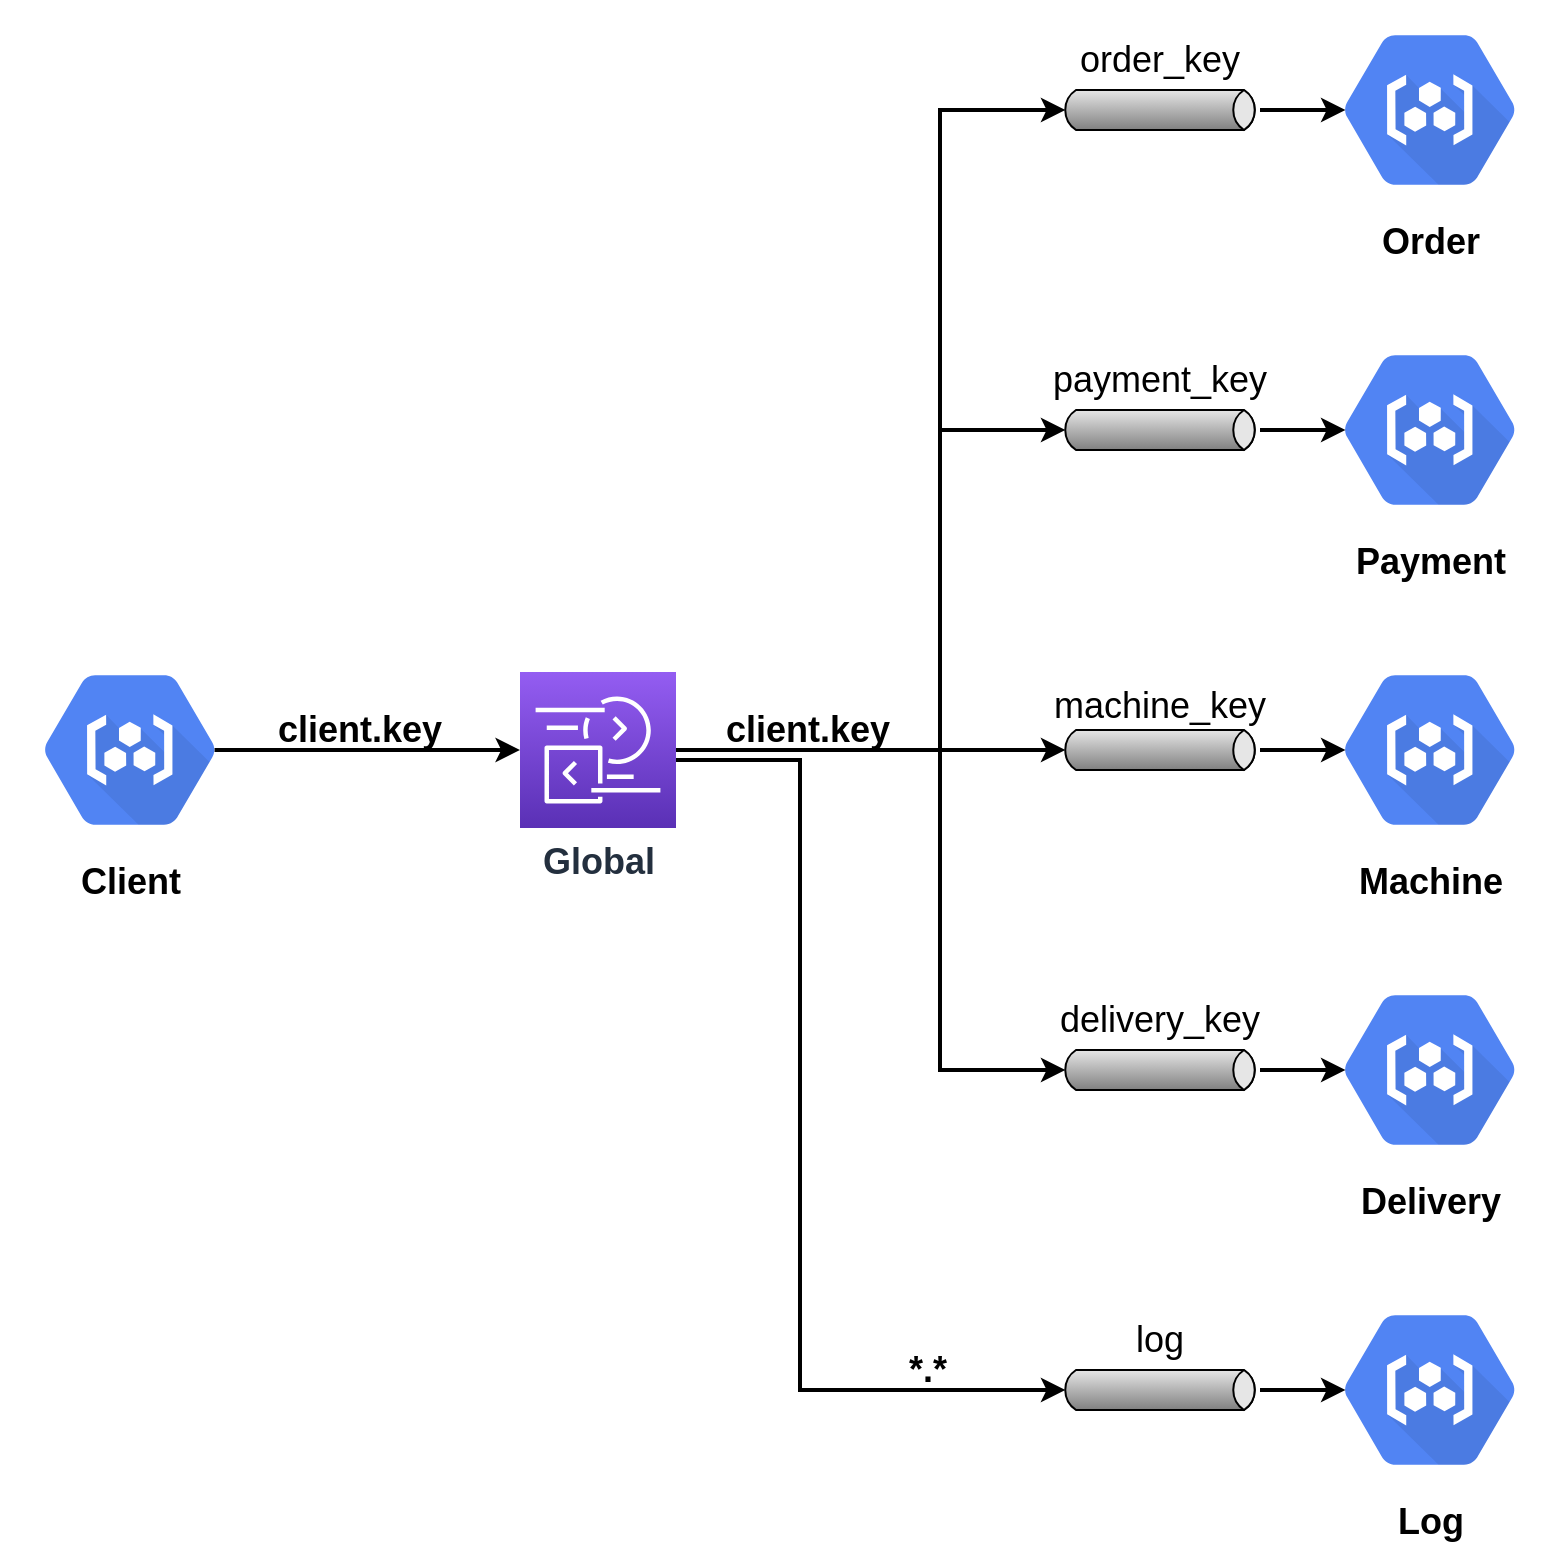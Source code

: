 <mxfile version="15.6.8" type="device" pages="8"><diagram id="cJCvMR7y2ogWhiLdN3v1" name="Cliente"><mxGraphModel dx="1422" dy="762" grid="1" gridSize="10" guides="1" tooltips="1" connect="1" arrows="1" fold="1" page="1" pageScale="1" pageWidth="827" pageHeight="1169" math="0" shadow="0"><root><mxCell id="0"/><mxCell id="1" parent="0"/><mxCell id="333BYt3zyExXHL-Pn3c0-24" style="edgeStyle=orthogonalEdgeStyle;rounded=0;orthogonalLoop=1;jettySize=auto;html=1;entryX=0.175;entryY=0.5;entryDx=0;entryDy=0;entryPerimeter=0;fontSize=18;fontColor=#000000;strokeWidth=2;" parent="1" source="333BYt3zyExXHL-Pn3c0-1" target="333BYt3zyExXHL-Pn3c0-8" edge="1"><mxGeometry relative="1" as="geometry"/></mxCell><mxCell id="333BYt3zyExXHL-Pn3c0-1" value="" style="strokeWidth=1;outlineConnect=0;dashed=0;align=center;html=1;fontSize=8;shape=mxgraph.eip.messageChannel;verticalLabelPosition=bottom;labelBackgroundColor=#ffffff;verticalAlign=top;" parent="1" vertex="1"><mxGeometry x="540" y="125" width="100" height="20" as="geometry"/></mxCell><mxCell id="333BYt3zyExXHL-Pn3c0-20" style="edgeStyle=orthogonalEdgeStyle;rounded=0;orthogonalLoop=1;jettySize=auto;html=1;entryX=0;entryY=0.5;entryDx=2.7;entryDy=0;entryPerimeter=0;fontSize=18;fontColor=#000000;strokeWidth=2;" parent="1" source="333BYt3zyExXHL-Pn3c0-2" target="333BYt3zyExXHL-Pn3c0-12" edge="1"><mxGeometry relative="1" as="geometry"><Array as="points"><mxPoint x="480" y="455"/><mxPoint x="480" y="295"/></Array></mxGeometry></mxCell><mxCell id="333BYt3zyExXHL-Pn3c0-21" style="edgeStyle=orthogonalEdgeStyle;rounded=0;orthogonalLoop=1;jettySize=auto;html=1;entryX=0;entryY=0.5;entryDx=2.7;entryDy=0;entryPerimeter=0;fontSize=18;fontColor=#000000;strokeWidth=2;" parent="1" source="333BYt3zyExXHL-Pn3c0-2" target="333BYt3zyExXHL-Pn3c0-14" edge="1"><mxGeometry relative="1" as="geometry"><Array as="points"><mxPoint x="380" y="455"/><mxPoint x="380" y="455"/></Array></mxGeometry></mxCell><mxCell id="333BYt3zyExXHL-Pn3c0-23" style="edgeStyle=orthogonalEdgeStyle;rounded=0;orthogonalLoop=1;jettySize=auto;html=1;entryX=0;entryY=0.5;entryDx=2.7;entryDy=0;entryPerimeter=0;fontSize=18;fontColor=#000000;strokeWidth=2;" parent="1" source="333BYt3zyExXHL-Pn3c0-2" target="333BYt3zyExXHL-Pn3c0-1" edge="1"><mxGeometry relative="1" as="geometry"><Array as="points"><mxPoint x="480" y="455"/><mxPoint x="480" y="135"/></Array></mxGeometry></mxCell><mxCell id="333BYt3zyExXHL-Pn3c0-52" style="edgeStyle=orthogonalEdgeStyle;rounded=0;orthogonalLoop=1;jettySize=auto;html=1;entryX=0;entryY=0.5;entryDx=2.7;entryDy=0;entryPerimeter=0;fontSize=18;fontColor=#000000;strokeWidth=2;" parent="1" source="333BYt3zyExXHL-Pn3c0-2" target="333BYt3zyExXHL-Pn3c0-15" edge="1"><mxGeometry relative="1" as="geometry"><Array as="points"><mxPoint x="480" y="455"/><mxPoint x="480" y="615"/></Array></mxGeometry></mxCell><mxCell id="333BYt3zyExXHL-Pn3c0-53" style="edgeStyle=orthogonalEdgeStyle;rounded=0;orthogonalLoop=1;jettySize=auto;html=1;entryX=0;entryY=0.5;entryDx=2.7;entryDy=0;entryPerimeter=0;fontSize=18;fontColor=#000000;strokeWidth=2;" parent="1" source="333BYt3zyExXHL-Pn3c0-2" target="333BYt3zyExXHL-Pn3c0-48" edge="1"><mxGeometry relative="1" as="geometry"><Array as="points"><mxPoint x="410" y="460"/><mxPoint x="410" y="775"/></Array></mxGeometry></mxCell><mxCell id="333BYt3zyExXHL-Pn3c0-2" value="&lt;font style=&quot;font-size: 18px&quot;&gt;&lt;b&gt;Global&lt;/b&gt;&lt;/font&gt;" style="sketch=0;points=[[0,0,0],[0.25,0,0],[0.5,0,0],[0.75,0,0],[1,0,0],[0,1,0],[0.25,1,0],[0.5,1,0],[0.75,1,0],[1,1,0],[0,0.25,0],[0,0.5,0],[0,0.75,0],[1,0.25,0],[1,0.5,0],[1,0.75,0]];outlineConnect=0;fontColor=#232F3E;gradientColor=#945DF2;gradientDirection=north;fillColor=#5A30B5;strokeColor=#ffffff;dashed=0;verticalLabelPosition=bottom;verticalAlign=top;align=center;html=1;fontSize=12;fontStyle=0;aspect=fixed;shape=mxgraph.aws4.resourceIcon;resIcon=mxgraph.aws4.data_exchange;" parent="1" vertex="1"><mxGeometry x="270" y="416" width="78" height="78" as="geometry"/></mxCell><mxCell id="333BYt3zyExXHL-Pn3c0-7" style="edgeStyle=orthogonalEdgeStyle;rounded=0;orthogonalLoop=1;jettySize=auto;html=1;entryX=0;entryY=0.5;entryDx=0;entryDy=0;entryPerimeter=0;fontSize=18;fontColor=#000000;exitX=0.825;exitY=0.5;exitDx=0;exitDy=0;exitPerimeter=0;strokeWidth=2;" parent="1" source="333BYt3zyExXHL-Pn3c0-6" target="333BYt3zyExXHL-Pn3c0-2" edge="1"><mxGeometry relative="1" as="geometry"/></mxCell><mxCell id="333BYt3zyExXHL-Pn3c0-6" value="&lt;font color=&quot;#000000&quot;&gt;&lt;font style=&quot;font-size: 18px&quot;&gt;Client&lt;/font&gt;&lt;br&gt;&lt;/font&gt;" style="sketch=0;html=1;fillColor=#5184F3;strokeColor=none;verticalAlign=top;labelPosition=center;verticalLabelPosition=bottom;align=center;spacingTop=-6;fontSize=11;fontStyle=1;fontColor=#999999;shape=mxgraph.gcp2.hexIcon;prIcon=container_registry" parent="1" vertex="1"><mxGeometry x="10" y="400" width="130" height="110" as="geometry"/></mxCell><mxCell id="333BYt3zyExXHL-Pn3c0-8" value="&lt;font color=&quot;#000000&quot;&gt;&lt;font style=&quot;font-size: 18px&quot;&gt;Order&lt;/font&gt;&lt;br&gt;&lt;/font&gt;" style="sketch=0;html=1;fillColor=#5184F3;strokeColor=none;verticalAlign=top;labelPosition=center;verticalLabelPosition=bottom;align=center;spacingTop=-6;fontSize=11;fontStyle=1;fontColor=#999999;shape=mxgraph.gcp2.hexIcon;prIcon=container_registry" parent="1" vertex="1"><mxGeometry x="660" y="80" width="130" height="110" as="geometry"/></mxCell><mxCell id="333BYt3zyExXHL-Pn3c0-9" value="&lt;font color=&quot;#000000&quot;&gt;&lt;font style=&quot;font-size: 18px&quot;&gt;Payment&lt;/font&gt;&lt;br&gt;&lt;/font&gt;" style="sketch=0;html=1;fillColor=#5184F3;strokeColor=none;verticalAlign=top;labelPosition=center;verticalLabelPosition=bottom;align=center;spacingTop=-6;fontSize=11;fontStyle=1;fontColor=#999999;shape=mxgraph.gcp2.hexIcon;prIcon=container_registry" parent="1" vertex="1"><mxGeometry x="660" y="240" width="130" height="110" as="geometry"/></mxCell><mxCell id="333BYt3zyExXHL-Pn3c0-10" value="&lt;font color=&quot;#000000&quot;&gt;&lt;font style=&quot;font-size: 18px&quot;&gt;Machine&lt;/font&gt;&lt;br&gt;&lt;/font&gt;" style="sketch=0;html=1;fillColor=#5184F3;strokeColor=none;verticalAlign=top;labelPosition=center;verticalLabelPosition=bottom;align=center;spacingTop=-6;fontSize=11;fontStyle=1;fontColor=#999999;shape=mxgraph.gcp2.hexIcon;prIcon=container_registry" parent="1" vertex="1"><mxGeometry x="660" y="400" width="130" height="110" as="geometry"/></mxCell><mxCell id="333BYt3zyExXHL-Pn3c0-11" value="&lt;font color=&quot;#000000&quot;&gt;&lt;font style=&quot;font-size: 18px&quot;&gt;Delivery&lt;/font&gt;&lt;br&gt;&lt;/font&gt;" style="sketch=0;html=1;fillColor=#5184F3;strokeColor=none;verticalAlign=top;labelPosition=center;verticalLabelPosition=bottom;align=center;spacingTop=-6;fontSize=11;fontStyle=1;fontColor=#999999;shape=mxgraph.gcp2.hexIcon;prIcon=container_registry" parent="1" vertex="1"><mxGeometry x="660" y="560" width="130" height="110" as="geometry"/></mxCell><mxCell id="333BYt3zyExXHL-Pn3c0-25" style="edgeStyle=orthogonalEdgeStyle;rounded=0;orthogonalLoop=1;jettySize=auto;html=1;entryX=0.175;entryY=0.5;entryDx=0;entryDy=0;entryPerimeter=0;fontSize=18;fontColor=#000000;strokeWidth=2;" parent="1" source="333BYt3zyExXHL-Pn3c0-12" target="333BYt3zyExXHL-Pn3c0-9" edge="1"><mxGeometry relative="1" as="geometry"/></mxCell><mxCell id="333BYt3zyExXHL-Pn3c0-12" value="" style="strokeWidth=1;outlineConnect=0;dashed=0;align=center;html=1;fontSize=8;shape=mxgraph.eip.messageChannel;verticalLabelPosition=bottom;labelBackgroundColor=#ffffff;verticalAlign=top;" parent="1" vertex="1"><mxGeometry x="540" y="285" width="100" height="20" as="geometry"/></mxCell><mxCell id="333BYt3zyExXHL-Pn3c0-26" style="edgeStyle=orthogonalEdgeStyle;rounded=0;orthogonalLoop=1;jettySize=auto;html=1;entryX=0.175;entryY=0.5;entryDx=0;entryDy=0;entryPerimeter=0;fontSize=18;fontColor=#000000;strokeWidth=2;" parent="1" source="333BYt3zyExXHL-Pn3c0-14" target="333BYt3zyExXHL-Pn3c0-10" edge="1"><mxGeometry relative="1" as="geometry"/></mxCell><mxCell id="333BYt3zyExXHL-Pn3c0-14" value="" style="strokeWidth=1;outlineConnect=0;dashed=0;align=center;html=1;fontSize=8;shape=mxgraph.eip.messageChannel;verticalLabelPosition=bottom;labelBackgroundColor=#ffffff;verticalAlign=top;" parent="1" vertex="1"><mxGeometry x="540" y="445" width="100" height="20" as="geometry"/></mxCell><mxCell id="333BYt3zyExXHL-Pn3c0-27" style="edgeStyle=orthogonalEdgeStyle;rounded=0;orthogonalLoop=1;jettySize=auto;html=1;entryX=0.175;entryY=0.5;entryDx=0;entryDy=0;entryPerimeter=0;fontSize=18;fontColor=#000000;strokeWidth=2;" parent="1" source="333BYt3zyExXHL-Pn3c0-15" target="333BYt3zyExXHL-Pn3c0-11" edge="1"><mxGeometry relative="1" as="geometry"/></mxCell><mxCell id="333BYt3zyExXHL-Pn3c0-15" value="" style="strokeWidth=1;outlineConnect=0;dashed=0;align=center;html=1;fontSize=8;shape=mxgraph.eip.messageChannel;verticalLabelPosition=bottom;labelBackgroundColor=#ffffff;verticalAlign=top;" parent="1" vertex="1"><mxGeometry x="540" y="605" width="100" height="20" as="geometry"/></mxCell><mxCell id="333BYt3zyExXHL-Pn3c0-31" value="order_key" style="text;html=1;strokeColor=none;fillColor=none;align=center;verticalAlign=middle;whiteSpace=wrap;rounded=0;fontSize=18;fontColor=#000000;" parent="1" vertex="1"><mxGeometry x="560" y="95" width="60" height="30" as="geometry"/></mxCell><mxCell id="333BYt3zyExXHL-Pn3c0-32" value="payment_key" style="text;html=1;strokeColor=none;fillColor=none;align=center;verticalAlign=middle;whiteSpace=wrap;rounded=0;fontSize=18;fontColor=#000000;" parent="1" vertex="1"><mxGeometry x="560" y="255" width="60" height="30" as="geometry"/></mxCell><mxCell id="333BYt3zyExXHL-Pn3c0-33" value="machine_key" style="text;html=1;strokeColor=none;fillColor=none;align=center;verticalAlign=middle;whiteSpace=wrap;rounded=0;fontSize=18;fontColor=#000000;" parent="1" vertex="1"><mxGeometry x="560" y="418" width="60" height="30" as="geometry"/></mxCell><mxCell id="333BYt3zyExXHL-Pn3c0-34" value="delivery_key" style="text;html=1;strokeColor=none;fillColor=none;align=center;verticalAlign=middle;whiteSpace=wrap;rounded=0;fontSize=18;fontColor=#000000;" parent="1" vertex="1"><mxGeometry x="560" y="575" width="60" height="30" as="geometry"/></mxCell><mxCell id="333BYt3zyExXHL-Pn3c0-36" value="&lt;b&gt;client.key&lt;/b&gt;" style="text;html=1;strokeColor=none;fillColor=none;align=center;verticalAlign=middle;whiteSpace=wrap;rounded=0;fontSize=18;fontColor=#000000;" parent="1" vertex="1"><mxGeometry x="160" y="430" width="60" height="30" as="geometry"/></mxCell><mxCell id="333BYt3zyExXHL-Pn3c0-46" value="&lt;font color=&quot;#000000&quot;&gt;&lt;font style=&quot;font-size: 18px&quot;&gt;Log&lt;/font&gt;&lt;br&gt;&lt;/font&gt;" style="sketch=0;html=1;fillColor=#5184F3;strokeColor=none;verticalAlign=top;labelPosition=center;verticalLabelPosition=bottom;align=center;spacingTop=-6;fontSize=11;fontStyle=1;fontColor=#999999;shape=mxgraph.gcp2.hexIcon;prIcon=container_registry" parent="1" vertex="1"><mxGeometry x="660" y="720" width="130" height="110" as="geometry"/></mxCell><mxCell id="333BYt3zyExXHL-Pn3c0-50" style="edgeStyle=orthogonalEdgeStyle;rounded=0;orthogonalLoop=1;jettySize=auto;html=1;entryX=0.175;entryY=0.5;entryDx=0;entryDy=0;entryPerimeter=0;fontSize=18;fontColor=#000000;strokeWidth=2;" parent="1" source="333BYt3zyExXHL-Pn3c0-48" target="333BYt3zyExXHL-Pn3c0-46" edge="1"><mxGeometry relative="1" as="geometry"/></mxCell><mxCell id="333BYt3zyExXHL-Pn3c0-48" value="" style="strokeWidth=1;outlineConnect=0;dashed=0;align=center;html=1;fontSize=8;shape=mxgraph.eip.messageChannel;verticalLabelPosition=bottom;labelBackgroundColor=#ffffff;verticalAlign=top;" parent="1" vertex="1"><mxGeometry x="540" y="765" width="100" height="20" as="geometry"/></mxCell><mxCell id="333BYt3zyExXHL-Pn3c0-49" value="log" style="text;html=1;strokeColor=none;fillColor=none;align=center;verticalAlign=middle;whiteSpace=wrap;rounded=0;fontSize=18;fontColor=#000000;" parent="1" vertex="1"><mxGeometry x="560" y="735" width="60" height="30" as="geometry"/></mxCell><mxCell id="333BYt3zyExXHL-Pn3c0-54" value="&lt;b&gt;client.key&lt;/b&gt;" style="text;html=1;strokeColor=none;fillColor=none;align=center;verticalAlign=middle;whiteSpace=wrap;rounded=0;fontSize=18;fontColor=#000000;" parent="1" vertex="1"><mxGeometry x="384" y="430" width="60" height="30" as="geometry"/></mxCell><mxCell id="333BYt3zyExXHL-Pn3c0-55" value="&lt;b&gt;*.*&lt;/b&gt;" style="text;html=1;strokeColor=none;fillColor=none;align=center;verticalAlign=middle;whiteSpace=wrap;rounded=0;fontSize=18;fontColor=#000000;" parent="1" vertex="1"><mxGeometry x="444" y="750" width="60" height="30" as="geometry"/></mxCell></root></mxGraphModel></diagram><diagram id="t6kg_CH_Z1Rk2HrbpKgQ" name="Delivery"><mxGraphModel dx="1422" dy="762" grid="1" gridSize="10" guides="1" tooltips="1" connect="1" arrows="1" fold="1" page="1" pageScale="1" pageWidth="827" pageHeight="1169" math="0" shadow="0"><root><mxCell id="PQ6SqGlOTuPyrd4U48QS-0"/><mxCell id="PQ6SqGlOTuPyrd4U48QS-1" parent="PQ6SqGlOTuPyrd4U48QS-0"/><mxCell id="H561SxdoWfJ1erXfuZo3-2" style="edgeStyle=orthogonalEdgeStyle;rounded=0;orthogonalLoop=1;jettySize=auto;html=1;entryX=0;entryY=0.5;entryDx=2.7;entryDy=0;entryPerimeter=0;fontSize=18;fontColor=#000000;strokeWidth=2;" parent="PQ6SqGlOTuPyrd4U48QS-1" source="H561SxdoWfJ1erXfuZo3-7" target="H561SxdoWfJ1erXfuZo3-14" edge="1"><mxGeometry relative="1" as="geometry"><Array as="points"><mxPoint x="480" y="455"/><mxPoint x="480" y="295"/></Array></mxGeometry></mxCell><mxCell id="H561SxdoWfJ1erXfuZo3-3" style="edgeStyle=orthogonalEdgeStyle;rounded=0;orthogonalLoop=1;jettySize=auto;html=1;entryX=0;entryY=0.5;entryDx=2.7;entryDy=0;entryPerimeter=0;fontSize=18;fontColor=#000000;strokeWidth=2;" parent="PQ6SqGlOTuPyrd4U48QS-1" source="H561SxdoWfJ1erXfuZo3-7" target="H561SxdoWfJ1erXfuZo3-16" edge="1"><mxGeometry relative="1" as="geometry"><Array as="points"><mxPoint x="380" y="455"/><mxPoint x="380" y="455"/></Array></mxGeometry></mxCell><mxCell id="H561SxdoWfJ1erXfuZo3-5" style="edgeStyle=orthogonalEdgeStyle;rounded=0;orthogonalLoop=1;jettySize=auto;html=1;entryX=0;entryY=0.5;entryDx=2.7;entryDy=0;entryPerimeter=0;fontSize=18;fontColor=#000000;strokeWidth=2;" parent="PQ6SqGlOTuPyrd4U48QS-1" source="H561SxdoWfJ1erXfuZo3-7" target="H561SxdoWfJ1erXfuZo3-18" edge="1"><mxGeometry relative="1" as="geometry"><Array as="points"><mxPoint x="380" y="460"/><mxPoint x="380" y="615"/></Array></mxGeometry></mxCell><mxCell id="H561SxdoWfJ1erXfuZo3-7" value="&lt;font style=&quot;font-size: 18px&quot;&gt;&lt;b&gt;Global&lt;/b&gt;&lt;/font&gt;" style="sketch=0;points=[[0,0,0],[0.25,0,0],[0.5,0,0],[0.75,0,0],[1,0,0],[0,1,0],[0.25,1,0],[0.5,1,0],[0.75,1,0],[1,1,0],[0,0.25,0],[0,0.5,0],[0,0.75,0],[1,0.25,0],[1,0.5,0],[1,0.75,0]];outlineConnect=0;fontColor=#232F3E;gradientColor=#945DF2;gradientDirection=north;fillColor=#5A30B5;strokeColor=#ffffff;dashed=0;verticalLabelPosition=bottom;verticalAlign=top;align=center;html=1;fontSize=12;fontStyle=0;aspect=fixed;shape=mxgraph.aws4.resourceIcon;resIcon=mxgraph.aws4.data_exchange;" parent="PQ6SqGlOTuPyrd4U48QS-1" vertex="1"><mxGeometry x="270" y="416" width="78" height="78" as="geometry"/></mxCell><mxCell id="H561SxdoWfJ1erXfuZo3-8" style="edgeStyle=orthogonalEdgeStyle;rounded=0;orthogonalLoop=1;jettySize=auto;html=1;entryX=0;entryY=0.5;entryDx=0;entryDy=0;entryPerimeter=0;fontSize=18;fontColor=#000000;exitX=0.825;exitY=0.5;exitDx=0;exitDy=0;exitPerimeter=0;strokeWidth=2;" parent="PQ6SqGlOTuPyrd4U48QS-1" source="H561SxdoWfJ1erXfuZo3-9" target="H561SxdoWfJ1erXfuZo3-7" edge="1"><mxGeometry relative="1" as="geometry"/></mxCell><mxCell id="H561SxdoWfJ1erXfuZo3-9" value="&lt;font color=&quot;#000000&quot;&gt;&lt;font style=&quot;font-size: 18px&quot;&gt;Order&lt;/font&gt;&lt;br&gt;&lt;/font&gt;" style="sketch=0;html=1;fillColor=#5184F3;strokeColor=none;verticalAlign=top;labelPosition=center;verticalLabelPosition=bottom;align=center;spacingTop=-6;fontSize=11;fontStyle=1;fontColor=#999999;shape=mxgraph.gcp2.hexIcon;prIcon=container_registry" parent="PQ6SqGlOTuPyrd4U48QS-1" vertex="1"><mxGeometry x="10" y="400" width="130" height="110" as="geometry"/></mxCell><mxCell id="H561SxdoWfJ1erXfuZo3-10" value="&lt;font color=&quot;#000000&quot;&gt;&lt;font style=&quot;font-size: 18px&quot;&gt;Machine&lt;/font&gt;&lt;br&gt;&lt;/font&gt;" style="sketch=0;html=1;fillColor=#5184F3;strokeColor=none;verticalAlign=top;labelPosition=center;verticalLabelPosition=bottom;align=center;spacingTop=-6;fontSize=11;fontStyle=1;fontColor=#999999;shape=mxgraph.gcp2.hexIcon;prIcon=container_registry" parent="PQ6SqGlOTuPyrd4U48QS-1" vertex="1"><mxGeometry x="660" y="240" width="130" height="110" as="geometry"/></mxCell><mxCell id="H561SxdoWfJ1erXfuZo3-11" value="&lt;font color=&quot;#000000&quot;&gt;&lt;font style=&quot;font-size: 18px&quot;&gt;Delivery&lt;/font&gt;&lt;br&gt;&lt;/font&gt;" style="sketch=0;html=1;fillColor=#5184F3;strokeColor=none;verticalAlign=top;labelPosition=center;verticalLabelPosition=bottom;align=center;spacingTop=-6;fontSize=11;fontStyle=1;fontColor=#999999;shape=mxgraph.gcp2.hexIcon;prIcon=container_registry" parent="PQ6SqGlOTuPyrd4U48QS-1" vertex="1"><mxGeometry x="660" y="400" width="130" height="110" as="geometry"/></mxCell><mxCell id="H561SxdoWfJ1erXfuZo3-12" value="&lt;font color=&quot;#000000&quot;&gt;&lt;font style=&quot;font-size: 18px&quot;&gt;Log&lt;/font&gt;&lt;br&gt;&lt;/font&gt;" style="sketch=0;html=1;fillColor=#5184F3;strokeColor=none;verticalAlign=top;labelPosition=center;verticalLabelPosition=bottom;align=center;spacingTop=-6;fontSize=11;fontStyle=1;fontColor=#999999;shape=mxgraph.gcp2.hexIcon;prIcon=container_registry" parent="PQ6SqGlOTuPyrd4U48QS-1" vertex="1"><mxGeometry x="660" y="560" width="130" height="110" as="geometry"/></mxCell><mxCell id="H561SxdoWfJ1erXfuZo3-13" style="edgeStyle=orthogonalEdgeStyle;rounded=0;orthogonalLoop=1;jettySize=auto;html=1;entryX=0.175;entryY=0.5;entryDx=0;entryDy=0;entryPerimeter=0;fontSize=18;fontColor=#000000;strokeWidth=2;" parent="PQ6SqGlOTuPyrd4U48QS-1" source="H561SxdoWfJ1erXfuZo3-14" target="H561SxdoWfJ1erXfuZo3-10" edge="1"><mxGeometry relative="1" as="geometry"/></mxCell><mxCell id="H561SxdoWfJ1erXfuZo3-14" value="" style="strokeWidth=1;outlineConnect=0;dashed=0;align=center;html=1;fontSize=8;shape=mxgraph.eip.messageChannel;verticalLabelPosition=bottom;labelBackgroundColor=#ffffff;verticalAlign=top;" parent="PQ6SqGlOTuPyrd4U48QS-1" vertex="1"><mxGeometry x="540" y="285" width="100" height="20" as="geometry"/></mxCell><mxCell id="H561SxdoWfJ1erXfuZo3-15" style="edgeStyle=orthogonalEdgeStyle;rounded=0;orthogonalLoop=1;jettySize=auto;html=1;entryX=0.175;entryY=0.5;entryDx=0;entryDy=0;entryPerimeter=0;fontSize=18;fontColor=#000000;strokeWidth=2;" parent="PQ6SqGlOTuPyrd4U48QS-1" source="H561SxdoWfJ1erXfuZo3-16" target="H561SxdoWfJ1erXfuZo3-11" edge="1"><mxGeometry relative="1" as="geometry"/></mxCell><mxCell id="H561SxdoWfJ1erXfuZo3-16" value="" style="strokeWidth=1;outlineConnect=0;dashed=0;align=center;html=1;fontSize=8;shape=mxgraph.eip.messageChannel;verticalLabelPosition=bottom;labelBackgroundColor=#ffffff;verticalAlign=top;" parent="PQ6SqGlOTuPyrd4U48QS-1" vertex="1"><mxGeometry x="540" y="445" width="100" height="20" as="geometry"/></mxCell><mxCell id="H561SxdoWfJ1erXfuZo3-17" style="edgeStyle=orthogonalEdgeStyle;rounded=0;orthogonalLoop=1;jettySize=auto;html=1;entryX=0.175;entryY=0.5;entryDx=0;entryDy=0;entryPerimeter=0;fontSize=18;fontColor=#000000;strokeWidth=2;" parent="PQ6SqGlOTuPyrd4U48QS-1" source="H561SxdoWfJ1erXfuZo3-18" target="H561SxdoWfJ1erXfuZo3-12" edge="1"><mxGeometry relative="1" as="geometry"/></mxCell><mxCell id="H561SxdoWfJ1erXfuZo3-18" value="" style="strokeWidth=1;outlineConnect=0;dashed=0;align=center;html=1;fontSize=8;shape=mxgraph.eip.messageChannel;verticalLabelPosition=bottom;labelBackgroundColor=#ffffff;verticalAlign=top;" parent="PQ6SqGlOTuPyrd4U48QS-1" vertex="1"><mxGeometry x="540" y="605" width="100" height="20" as="geometry"/></mxCell><mxCell id="H561SxdoWfJ1erXfuZo3-20" value="machine" style="text;html=1;strokeColor=none;fillColor=none;align=center;verticalAlign=middle;whiteSpace=wrap;rounded=0;fontSize=18;fontColor=#000000;" parent="PQ6SqGlOTuPyrd4U48QS-1" vertex="1"><mxGeometry x="560" y="255" width="60" height="30" as="geometry"/></mxCell><mxCell id="H561SxdoWfJ1erXfuZo3-21" value="delivery" style="text;html=1;strokeColor=none;fillColor=none;align=center;verticalAlign=middle;whiteSpace=wrap;rounded=0;fontSize=18;fontColor=#000000;" parent="PQ6SqGlOTuPyrd4U48QS-1" vertex="1"><mxGeometry x="560" y="418" width="60" height="30" as="geometry"/></mxCell><mxCell id="H561SxdoWfJ1erXfuZo3-22" value="log" style="text;html=1;strokeColor=none;fillColor=none;align=center;verticalAlign=middle;whiteSpace=wrap;rounded=0;fontSize=18;fontColor=#000000;" parent="PQ6SqGlOTuPyrd4U48QS-1" vertex="1"><mxGeometry x="560" y="575" width="60" height="30" as="geometry"/></mxCell><mxCell id="H561SxdoWfJ1erXfuZo3-23" value="&lt;b&gt;order.md&lt;/b&gt;" style="text;html=1;strokeColor=none;fillColor=none;align=center;verticalAlign=middle;whiteSpace=wrap;rounded=0;fontSize=18;fontColor=#000000;" parent="PQ6SqGlOTuPyrd4U48QS-1" vertex="1"><mxGeometry x="160" y="430" width="60" height="30" as="geometry"/></mxCell><mxCell id="H561SxdoWfJ1erXfuZo3-28" value="&lt;b&gt;order.md&lt;/b&gt;" style="text;html=1;strokeColor=none;fillColor=none;align=center;verticalAlign=middle;whiteSpace=wrap;rounded=0;fontSize=18;fontColor=#000000;" parent="PQ6SqGlOTuPyrd4U48QS-1" vertex="1"><mxGeometry x="384" y="430" width="60" height="30" as="geometry"/></mxCell><mxCell id="H561SxdoWfJ1erXfuZo3-30" value="&lt;b&gt;*.*&lt;/b&gt;" style="text;html=1;strokeColor=none;fillColor=none;align=center;verticalAlign=middle;whiteSpace=wrap;rounded=0;fontSize=18;fontColor=#000000;" parent="PQ6SqGlOTuPyrd4U48QS-1" vertex="1"><mxGeometry x="430" y="585" width="60" height="30" as="geometry"/></mxCell></root></mxGraphModel></diagram><diagram id="R8GPXr65KXrFvBVp0fui" name="Order-Payment"><mxGraphModel dx="1422" dy="762" grid="1" gridSize="10" guides="1" tooltips="1" connect="1" arrows="1" fold="1" page="1" pageScale="1" pageWidth="827" pageHeight="1169" math="0" shadow="0"><root><mxCell id="1D3GAu-gLiR23rrxeh9I-0"/><mxCell id="1D3GAu-gLiR23rrxeh9I-1" parent="1D3GAu-gLiR23rrxeh9I-0"/><mxCell id="1D3GAu-gLiR23rrxeh9I-3" style="edgeStyle=orthogonalEdgeStyle;rounded=0;orthogonalLoop=1;jettySize=auto;html=1;entryX=0;entryY=0.5;entryDx=2.7;entryDy=0;entryPerimeter=0;fontSize=18;fontColor=#000000;strokeWidth=2;" parent="1D3GAu-gLiR23rrxeh9I-1" source="1D3GAu-gLiR23rrxeh9I-5" target="1D3GAu-gLiR23rrxeh9I-14" edge="1"><mxGeometry relative="1" as="geometry"><Array as="points"><mxPoint x="380" y="455"/><mxPoint x="380" y="455"/></Array></mxGeometry></mxCell><mxCell id="1D3GAu-gLiR23rrxeh9I-4" style="edgeStyle=orthogonalEdgeStyle;rounded=0;orthogonalLoop=1;jettySize=auto;html=1;entryX=0;entryY=0.5;entryDx=2.7;entryDy=0;entryPerimeter=0;fontSize=18;fontColor=#000000;strokeWidth=2;" parent="1D3GAu-gLiR23rrxeh9I-1" source="1D3GAu-gLiR23rrxeh9I-5" target="1D3GAu-gLiR23rrxeh9I-16" edge="1"><mxGeometry relative="1" as="geometry"><Array as="points"><mxPoint x="380" y="460"/><mxPoint x="380" y="615"/></Array></mxGeometry></mxCell><mxCell id="1D3GAu-gLiR23rrxeh9I-5" value="&lt;font style=&quot;font-size: 18px&quot;&gt;&lt;b&gt;Global&lt;/b&gt;&lt;/font&gt;" style="sketch=0;points=[[0,0,0],[0.25,0,0],[0.5,0,0],[0.75,0,0],[1,0,0],[0,1,0],[0.25,1,0],[0.5,1,0],[0.75,1,0],[1,1,0],[0,0.25,0],[0,0.5,0],[0,0.75,0],[1,0.25,0],[1,0.5,0],[1,0.75,0]];outlineConnect=0;fontColor=#232F3E;gradientColor=#945DF2;gradientDirection=north;fillColor=#5A30B5;strokeColor=#ffffff;dashed=0;verticalLabelPosition=bottom;verticalAlign=top;align=center;html=1;fontSize=12;fontStyle=0;aspect=fixed;shape=mxgraph.aws4.resourceIcon;resIcon=mxgraph.aws4.data_exchange;" parent="1D3GAu-gLiR23rrxeh9I-1" vertex="1"><mxGeometry x="270" y="416" width="78" height="78" as="geometry"/></mxCell><mxCell id="1D3GAu-gLiR23rrxeh9I-6" style="edgeStyle=orthogonalEdgeStyle;rounded=0;orthogonalLoop=1;jettySize=auto;html=1;entryX=0;entryY=0.5;entryDx=0;entryDy=0;entryPerimeter=0;fontSize=18;fontColor=#000000;exitX=0.825;exitY=0.5;exitDx=0;exitDy=0;exitPerimeter=0;strokeWidth=2;" parent="1D3GAu-gLiR23rrxeh9I-1" source="1D3GAu-gLiR23rrxeh9I-7" target="1D3GAu-gLiR23rrxeh9I-5" edge="1"><mxGeometry relative="1" as="geometry"/></mxCell><mxCell id="1D3GAu-gLiR23rrxeh9I-7" value="&lt;font color=&quot;#000000&quot;&gt;&lt;font style=&quot;font-size: 18px&quot;&gt;Order&lt;/font&gt;&lt;br&gt;&lt;/font&gt;" style="sketch=0;html=1;fillColor=#5184F3;strokeColor=none;verticalAlign=top;labelPosition=center;verticalLabelPosition=bottom;align=center;spacingTop=-6;fontSize=11;fontStyle=1;fontColor=#999999;shape=mxgraph.gcp2.hexIcon;prIcon=container_registry" parent="1D3GAu-gLiR23rrxeh9I-1" vertex="1"><mxGeometry x="10" y="400" width="130" height="110" as="geometry"/></mxCell><mxCell id="1D3GAu-gLiR23rrxeh9I-9" value="&lt;font color=&quot;#000000&quot;&gt;&lt;font style=&quot;font-size: 18px&quot;&gt;Payment&lt;/font&gt;&lt;br&gt;&lt;/font&gt;" style="sketch=0;html=1;fillColor=#5184F3;strokeColor=none;verticalAlign=top;labelPosition=center;verticalLabelPosition=bottom;align=center;spacingTop=-6;fontSize=11;fontStyle=1;fontColor=#999999;shape=mxgraph.gcp2.hexIcon;prIcon=container_registry" parent="1D3GAu-gLiR23rrxeh9I-1" vertex="1"><mxGeometry x="660" y="400" width="130" height="110" as="geometry"/></mxCell><mxCell id="1D3GAu-gLiR23rrxeh9I-10" value="&lt;font color=&quot;#000000&quot;&gt;&lt;font style=&quot;font-size: 18px&quot;&gt;Log&lt;/font&gt;&lt;br&gt;&lt;/font&gt;" style="sketch=0;html=1;fillColor=#5184F3;strokeColor=none;verticalAlign=top;labelPosition=center;verticalLabelPosition=bottom;align=center;spacingTop=-6;fontSize=11;fontStyle=1;fontColor=#999999;shape=mxgraph.gcp2.hexIcon;prIcon=container_registry" parent="1D3GAu-gLiR23rrxeh9I-1" vertex="1"><mxGeometry x="660" y="560" width="130" height="110" as="geometry"/></mxCell><mxCell id="1D3GAu-gLiR23rrxeh9I-11" style="edgeStyle=orthogonalEdgeStyle;rounded=0;orthogonalLoop=1;jettySize=auto;html=1;entryX=0.175;entryY=0.5;entryDx=0;entryDy=0;entryPerimeter=0;fontSize=18;fontColor=#000000;strokeWidth=2;" parent="1D3GAu-gLiR23rrxeh9I-1" edge="1"><mxGeometry relative="1" as="geometry"><mxPoint x="682.75" y="295" as="targetPoint"/></mxGeometry></mxCell><mxCell id="1D3GAu-gLiR23rrxeh9I-13" style="edgeStyle=orthogonalEdgeStyle;rounded=0;orthogonalLoop=1;jettySize=auto;html=1;entryX=0.175;entryY=0.5;entryDx=0;entryDy=0;entryPerimeter=0;fontSize=18;fontColor=#000000;strokeWidth=2;" parent="1D3GAu-gLiR23rrxeh9I-1" source="1D3GAu-gLiR23rrxeh9I-14" target="1D3GAu-gLiR23rrxeh9I-9" edge="1"><mxGeometry relative="1" as="geometry"/></mxCell><mxCell id="1D3GAu-gLiR23rrxeh9I-14" value="" style="strokeWidth=1;outlineConnect=0;dashed=0;align=center;html=1;fontSize=8;shape=mxgraph.eip.messageChannel;verticalLabelPosition=bottom;labelBackgroundColor=#ffffff;verticalAlign=top;" parent="1D3GAu-gLiR23rrxeh9I-1" vertex="1"><mxGeometry x="540" y="445" width="100" height="20" as="geometry"/></mxCell><mxCell id="1D3GAu-gLiR23rrxeh9I-15" style="edgeStyle=orthogonalEdgeStyle;rounded=0;orthogonalLoop=1;jettySize=auto;html=1;entryX=0.175;entryY=0.5;entryDx=0;entryDy=0;entryPerimeter=0;fontSize=18;fontColor=#000000;strokeWidth=2;" parent="1D3GAu-gLiR23rrxeh9I-1" source="1D3GAu-gLiR23rrxeh9I-16" target="1D3GAu-gLiR23rrxeh9I-10" edge="1"><mxGeometry relative="1" as="geometry"/></mxCell><mxCell id="1D3GAu-gLiR23rrxeh9I-16" value="" style="strokeWidth=1;outlineConnect=0;dashed=0;align=center;html=1;fontSize=8;shape=mxgraph.eip.messageChannel;verticalLabelPosition=bottom;labelBackgroundColor=#ffffff;verticalAlign=top;" parent="1D3GAu-gLiR23rrxeh9I-1" vertex="1"><mxGeometry x="540" y="605" width="100" height="20" as="geometry"/></mxCell><mxCell id="1D3GAu-gLiR23rrxeh9I-18" value="payment" style="text;html=1;strokeColor=none;fillColor=none;align=center;verticalAlign=middle;whiteSpace=wrap;rounded=0;fontSize=18;fontColor=#000000;" parent="1D3GAu-gLiR23rrxeh9I-1" vertex="1"><mxGeometry x="560" y="418" width="60" height="30" as="geometry"/></mxCell><mxCell id="1D3GAu-gLiR23rrxeh9I-19" value="log" style="text;html=1;strokeColor=none;fillColor=none;align=center;verticalAlign=middle;whiteSpace=wrap;rounded=0;fontSize=18;fontColor=#000000;" parent="1D3GAu-gLiR23rrxeh9I-1" vertex="1"><mxGeometry x="560" y="575" width="60" height="30" as="geometry"/></mxCell><mxCell id="1D3GAu-gLiR23rrxeh9I-20" value="&lt;b&gt;order.create&lt;/b&gt;" style="text;html=1;strokeColor=none;fillColor=none;align=center;verticalAlign=middle;whiteSpace=wrap;rounded=0;fontSize=18;fontColor=#000000;" parent="1D3GAu-gLiR23rrxeh9I-1" vertex="1"><mxGeometry x="160" y="430" width="60" height="30" as="geometry"/></mxCell><mxCell id="1D3GAu-gLiR23rrxeh9I-21" value="&lt;b&gt;order.create&lt;/b&gt;" style="text;html=1;strokeColor=none;fillColor=none;align=center;verticalAlign=middle;whiteSpace=wrap;rounded=0;fontSize=18;fontColor=#000000;" parent="1D3GAu-gLiR23rrxeh9I-1" vertex="1"><mxGeometry x="420" y="430" width="60" height="30" as="geometry"/></mxCell><mxCell id="1D3GAu-gLiR23rrxeh9I-22" value="&lt;b&gt;*.*&lt;/b&gt;" style="text;html=1;strokeColor=none;fillColor=none;align=center;verticalAlign=middle;whiteSpace=wrap;rounded=0;fontSize=18;fontColor=#000000;" parent="1D3GAu-gLiR23rrxeh9I-1" vertex="1"><mxGeometry x="430" y="585" width="60" height="30" as="geometry"/></mxCell></root></mxGraphModel></diagram><diagram id="dKfw0ICs1CQCJmSVWwTv" name="Order-Delivery"><mxGraphModel dx="1422" dy="762" grid="1" gridSize="10" guides="1" tooltips="1" connect="1" arrows="1" fold="1" page="1" pageScale="1" pageWidth="827" pageHeight="1169" math="0" shadow="0"><root><mxCell id="vO8t4KyVXcScOgk-uo2c-0"/><mxCell id="vO8t4KyVXcScOgk-uo2c-1" parent="vO8t4KyVXcScOgk-uo2c-0"/><mxCell id="XyYoskjt0EeZ-wIioQW6-0" style="edgeStyle=orthogonalEdgeStyle;rounded=0;orthogonalLoop=1;jettySize=auto;html=1;entryX=0;entryY=0.5;entryDx=2.7;entryDy=0;entryPerimeter=0;fontSize=18;fontColor=#000000;strokeWidth=2;" edge="1" parent="vO8t4KyVXcScOgk-uo2c-1" source="XyYoskjt0EeZ-wIioQW6-2" target="XyYoskjt0EeZ-wIioQW6-8"><mxGeometry relative="1" as="geometry"><Array as="points"><mxPoint x="380" y="455"/><mxPoint x="380" y="455"/></Array></mxGeometry></mxCell><mxCell id="XyYoskjt0EeZ-wIioQW6-1" style="edgeStyle=orthogonalEdgeStyle;rounded=0;orthogonalLoop=1;jettySize=auto;html=1;entryX=0;entryY=0.5;entryDx=2.7;entryDy=0;entryPerimeter=0;fontSize=18;fontColor=#000000;strokeWidth=2;" edge="1" parent="vO8t4KyVXcScOgk-uo2c-1" source="XyYoskjt0EeZ-wIioQW6-2" target="XyYoskjt0EeZ-wIioQW6-10"><mxGeometry relative="1" as="geometry"><Array as="points"><mxPoint x="380" y="460"/><mxPoint x="380" y="615"/></Array></mxGeometry></mxCell><mxCell id="XyYoskjt0EeZ-wIioQW6-2" value="&lt;font style=&quot;font-size: 18px&quot;&gt;&lt;b&gt;Global&lt;/b&gt;&lt;/font&gt;" style="sketch=0;points=[[0,0,0],[0.25,0,0],[0.5,0,0],[0.75,0,0],[1,0,0],[0,1,0],[0.25,1,0],[0.5,1,0],[0.75,1,0],[1,1,0],[0,0.25,0],[0,0.5,0],[0,0.75,0],[1,0.25,0],[1,0.5,0],[1,0.75,0]];outlineConnect=0;fontColor=#232F3E;gradientColor=#945DF2;gradientDirection=north;fillColor=#5A30B5;strokeColor=#ffffff;dashed=0;verticalLabelPosition=bottom;verticalAlign=top;align=center;html=1;fontSize=12;fontStyle=0;aspect=fixed;shape=mxgraph.aws4.resourceIcon;resIcon=mxgraph.aws4.data_exchange;" vertex="1" parent="vO8t4KyVXcScOgk-uo2c-1"><mxGeometry x="270" y="416" width="78" height="78" as="geometry"/></mxCell><mxCell id="XyYoskjt0EeZ-wIioQW6-3" style="edgeStyle=orthogonalEdgeStyle;rounded=0;orthogonalLoop=1;jettySize=auto;html=1;entryX=0;entryY=0.5;entryDx=0;entryDy=0;entryPerimeter=0;fontSize=18;fontColor=#000000;exitX=0.825;exitY=0.5;exitDx=0;exitDy=0;exitPerimeter=0;strokeWidth=2;" edge="1" parent="vO8t4KyVXcScOgk-uo2c-1" source="XyYoskjt0EeZ-wIioQW6-4" target="XyYoskjt0EeZ-wIioQW6-2"><mxGeometry relative="1" as="geometry"/></mxCell><mxCell id="XyYoskjt0EeZ-wIioQW6-4" value="&lt;font color=&quot;#000000&quot;&gt;&lt;font style=&quot;font-size: 18px&quot;&gt;Order&lt;/font&gt;&lt;br&gt;&lt;/font&gt;" style="sketch=0;html=1;fillColor=#5184F3;strokeColor=none;verticalAlign=top;labelPosition=center;verticalLabelPosition=bottom;align=center;spacingTop=-6;fontSize=11;fontStyle=1;fontColor=#999999;shape=mxgraph.gcp2.hexIcon;prIcon=container_registry" vertex="1" parent="vO8t4KyVXcScOgk-uo2c-1"><mxGeometry x="10" y="400" width="130" height="110" as="geometry"/></mxCell><mxCell id="XyYoskjt0EeZ-wIioQW6-5" value="&lt;font color=&quot;#000000&quot;&gt;&lt;font style=&quot;font-size: 18px&quot;&gt;Delivery&lt;/font&gt;&lt;br&gt;&lt;/font&gt;" style="sketch=0;html=1;fillColor=#5184F3;strokeColor=none;verticalAlign=top;labelPosition=center;verticalLabelPosition=bottom;align=center;spacingTop=-6;fontSize=11;fontStyle=1;fontColor=#999999;shape=mxgraph.gcp2.hexIcon;prIcon=container_registry" vertex="1" parent="vO8t4KyVXcScOgk-uo2c-1"><mxGeometry x="660" y="400" width="130" height="110" as="geometry"/></mxCell><mxCell id="XyYoskjt0EeZ-wIioQW6-6" value="&lt;font color=&quot;#000000&quot;&gt;&lt;font style=&quot;font-size: 18px&quot;&gt;Log&lt;/font&gt;&lt;br&gt;&lt;/font&gt;" style="sketch=0;html=1;fillColor=#5184F3;strokeColor=none;verticalAlign=top;labelPosition=center;verticalLabelPosition=bottom;align=center;spacingTop=-6;fontSize=11;fontStyle=1;fontColor=#999999;shape=mxgraph.gcp2.hexIcon;prIcon=container_registry" vertex="1" parent="vO8t4KyVXcScOgk-uo2c-1"><mxGeometry x="660" y="560" width="130" height="110" as="geometry"/></mxCell><mxCell id="XyYoskjt0EeZ-wIioQW6-7" style="edgeStyle=orthogonalEdgeStyle;rounded=0;orthogonalLoop=1;jettySize=auto;html=1;entryX=0.175;entryY=0.5;entryDx=0;entryDy=0;entryPerimeter=0;fontSize=18;fontColor=#000000;strokeWidth=2;" edge="1" parent="vO8t4KyVXcScOgk-uo2c-1" source="XyYoskjt0EeZ-wIioQW6-8" target="XyYoskjt0EeZ-wIioQW6-5"><mxGeometry relative="1" as="geometry"/></mxCell><mxCell id="XyYoskjt0EeZ-wIioQW6-8" value="" style="strokeWidth=1;outlineConnect=0;dashed=0;align=center;html=1;fontSize=8;shape=mxgraph.eip.messageChannel;verticalLabelPosition=bottom;labelBackgroundColor=#ffffff;verticalAlign=top;" vertex="1" parent="vO8t4KyVXcScOgk-uo2c-1"><mxGeometry x="540" y="445" width="100" height="20" as="geometry"/></mxCell><mxCell id="XyYoskjt0EeZ-wIioQW6-9" style="edgeStyle=orthogonalEdgeStyle;rounded=0;orthogonalLoop=1;jettySize=auto;html=1;entryX=0.175;entryY=0.5;entryDx=0;entryDy=0;entryPerimeter=0;fontSize=18;fontColor=#000000;strokeWidth=2;" edge="1" parent="vO8t4KyVXcScOgk-uo2c-1" source="XyYoskjt0EeZ-wIioQW6-10" target="XyYoskjt0EeZ-wIioQW6-6"><mxGeometry relative="1" as="geometry"/></mxCell><mxCell id="XyYoskjt0EeZ-wIioQW6-10" value="" style="strokeWidth=1;outlineConnect=0;dashed=0;align=center;html=1;fontSize=8;shape=mxgraph.eip.messageChannel;verticalLabelPosition=bottom;labelBackgroundColor=#ffffff;verticalAlign=top;" vertex="1" parent="vO8t4KyVXcScOgk-uo2c-1"><mxGeometry x="540" y="605" width="100" height="20" as="geometry"/></mxCell><mxCell id="XyYoskjt0EeZ-wIioQW6-11" value="delivery_order" style="text;html=1;strokeColor=none;fillColor=none;align=center;verticalAlign=middle;whiteSpace=wrap;rounded=0;fontSize=18;fontColor=#000000;" vertex="1" parent="vO8t4KyVXcScOgk-uo2c-1"><mxGeometry x="560" y="418" width="60" height="30" as="geometry"/></mxCell><mxCell id="XyYoskjt0EeZ-wIioQW6-12" value="log" style="text;html=1;strokeColor=none;fillColor=none;align=center;verticalAlign=middle;whiteSpace=wrap;rounded=0;fontSize=18;fontColor=#000000;" vertex="1" parent="vO8t4KyVXcScOgk-uo2c-1"><mxGeometry x="560" y="575" width="60" height="30" as="geometry"/></mxCell><mxCell id="XyYoskjt0EeZ-wIioQW6-13" value="&lt;b&gt;order.created&lt;/b&gt;" style="text;html=1;strokeColor=none;fillColor=none;align=center;verticalAlign=middle;whiteSpace=wrap;rounded=0;fontSize=18;fontColor=#000000;" vertex="1" parent="vO8t4KyVXcScOgk-uo2c-1"><mxGeometry x="160" y="430" width="60" height="30" as="geometry"/></mxCell><mxCell id="XyYoskjt0EeZ-wIioQW6-14" value="&lt;b&gt;order.created&lt;/b&gt;" style="text;html=1;strokeColor=none;fillColor=none;align=center;verticalAlign=middle;whiteSpace=wrap;rounded=0;fontSize=18;fontColor=#000000;" vertex="1" parent="vO8t4KyVXcScOgk-uo2c-1"><mxGeometry x="420" y="430" width="60" height="30" as="geometry"/></mxCell><mxCell id="XyYoskjt0EeZ-wIioQW6-15" value="&lt;b&gt;*.*&lt;/b&gt;" style="text;html=1;strokeColor=none;fillColor=none;align=center;verticalAlign=middle;whiteSpace=wrap;rounded=0;fontSize=18;fontColor=#000000;" vertex="1" parent="vO8t4KyVXcScOgk-uo2c-1"><mxGeometry x="430" y="585" width="60" height="30" as="geometry"/></mxCell></root></mxGraphModel></diagram><diagram id="DjLYeeDUr9n3CmguuD_t" name="Order-Delivery finished"><mxGraphModel dx="1422" dy="762" grid="1" gridSize="10" guides="1" tooltips="1" connect="1" arrows="1" fold="1" page="1" pageScale="1" pageWidth="827" pageHeight="1169" math="0" shadow="0"><root><mxCell id="tCZhMSnxysieCwup142O-0"/><mxCell id="tCZhMSnxysieCwup142O-1" parent="tCZhMSnxysieCwup142O-0"/><mxCell id="tCZhMSnxysieCwup142O-2" style="edgeStyle=orthogonalEdgeStyle;rounded=0;orthogonalLoop=1;jettySize=auto;html=1;entryX=0;entryY=0.5;entryDx=2.7;entryDy=0;entryPerimeter=0;fontSize=18;fontColor=#000000;strokeWidth=2;" edge="1" parent="tCZhMSnxysieCwup142O-1" source="tCZhMSnxysieCwup142O-4" target="tCZhMSnxysieCwup142O-10"><mxGeometry relative="1" as="geometry"><Array as="points"><mxPoint x="380" y="455"/><mxPoint x="380" y="455"/></Array></mxGeometry></mxCell><mxCell id="tCZhMSnxysieCwup142O-3" style="edgeStyle=orthogonalEdgeStyle;rounded=0;orthogonalLoop=1;jettySize=auto;html=1;entryX=0;entryY=0.5;entryDx=2.7;entryDy=0;entryPerimeter=0;fontSize=18;fontColor=#000000;strokeWidth=2;" edge="1" parent="tCZhMSnxysieCwup142O-1" source="tCZhMSnxysieCwup142O-4" target="tCZhMSnxysieCwup142O-12"><mxGeometry relative="1" as="geometry"><Array as="points"><mxPoint x="380" y="460"/><mxPoint x="380" y="615"/></Array></mxGeometry></mxCell><mxCell id="tCZhMSnxysieCwup142O-4" value="&lt;font style=&quot;font-size: 18px&quot;&gt;&lt;b&gt;Global&lt;/b&gt;&lt;/font&gt;" style="sketch=0;points=[[0,0,0],[0.25,0,0],[0.5,0,0],[0.75,0,0],[1,0,0],[0,1,0],[0.25,1,0],[0.5,1,0],[0.75,1,0],[1,1,0],[0,0.25,0],[0,0.5,0],[0,0.75,0],[1,0.25,0],[1,0.5,0],[1,0.75,0]];outlineConnect=0;fontColor=#232F3E;gradientColor=#945DF2;gradientDirection=north;fillColor=#5A30B5;strokeColor=#ffffff;dashed=0;verticalLabelPosition=bottom;verticalAlign=top;align=center;html=1;fontSize=12;fontStyle=0;aspect=fixed;shape=mxgraph.aws4.resourceIcon;resIcon=mxgraph.aws4.data_exchange;" vertex="1" parent="tCZhMSnxysieCwup142O-1"><mxGeometry x="270" y="416" width="78" height="78" as="geometry"/></mxCell><mxCell id="tCZhMSnxysieCwup142O-5" style="edgeStyle=orthogonalEdgeStyle;rounded=0;orthogonalLoop=1;jettySize=auto;html=1;entryX=0;entryY=0.5;entryDx=0;entryDy=0;entryPerimeter=0;fontSize=18;fontColor=#000000;exitX=0.825;exitY=0.5;exitDx=0;exitDy=0;exitPerimeter=0;strokeWidth=2;" edge="1" parent="tCZhMSnxysieCwup142O-1" source="tCZhMSnxysieCwup142O-6" target="tCZhMSnxysieCwup142O-4"><mxGeometry relative="1" as="geometry"/></mxCell><mxCell id="tCZhMSnxysieCwup142O-6" value="&lt;font color=&quot;#000000&quot;&gt;&lt;font style=&quot;font-size: 18px&quot;&gt;Order&lt;/font&gt;&lt;br&gt;&lt;/font&gt;" style="sketch=0;html=1;fillColor=#5184F3;strokeColor=none;verticalAlign=top;labelPosition=center;verticalLabelPosition=bottom;align=center;spacingTop=-6;fontSize=11;fontStyle=1;fontColor=#999999;shape=mxgraph.gcp2.hexIcon;prIcon=container_registry" vertex="1" parent="tCZhMSnxysieCwup142O-1"><mxGeometry x="10" y="400" width="130" height="110" as="geometry"/></mxCell><mxCell id="tCZhMSnxysieCwup142O-7" value="&lt;font color=&quot;#000000&quot;&gt;&lt;font style=&quot;font-size: 18px&quot;&gt;Delivery&lt;/font&gt;&lt;br&gt;&lt;/font&gt;" style="sketch=0;html=1;fillColor=#5184F3;strokeColor=none;verticalAlign=top;labelPosition=center;verticalLabelPosition=bottom;align=center;spacingTop=-6;fontSize=11;fontStyle=1;fontColor=#999999;shape=mxgraph.gcp2.hexIcon;prIcon=container_registry" vertex="1" parent="tCZhMSnxysieCwup142O-1"><mxGeometry x="660" y="400" width="130" height="110" as="geometry"/></mxCell><mxCell id="tCZhMSnxysieCwup142O-8" value="&lt;font color=&quot;#000000&quot;&gt;&lt;font style=&quot;font-size: 18px&quot;&gt;Log&lt;/font&gt;&lt;br&gt;&lt;/font&gt;" style="sketch=0;html=1;fillColor=#5184F3;strokeColor=none;verticalAlign=top;labelPosition=center;verticalLabelPosition=bottom;align=center;spacingTop=-6;fontSize=11;fontStyle=1;fontColor=#999999;shape=mxgraph.gcp2.hexIcon;prIcon=container_registry" vertex="1" parent="tCZhMSnxysieCwup142O-1"><mxGeometry x="660" y="560" width="130" height="110" as="geometry"/></mxCell><mxCell id="tCZhMSnxysieCwup142O-9" style="edgeStyle=orthogonalEdgeStyle;rounded=0;orthogonalLoop=1;jettySize=auto;html=1;entryX=0.175;entryY=0.5;entryDx=0;entryDy=0;entryPerimeter=0;fontSize=18;fontColor=#000000;strokeWidth=2;" edge="1" parent="tCZhMSnxysieCwup142O-1" source="tCZhMSnxysieCwup142O-10" target="tCZhMSnxysieCwup142O-7"><mxGeometry relative="1" as="geometry"/></mxCell><mxCell id="tCZhMSnxysieCwup142O-10" value="" style="strokeWidth=1;outlineConnect=0;dashed=0;align=center;html=1;fontSize=8;shape=mxgraph.eip.messageChannel;verticalLabelPosition=bottom;labelBackgroundColor=#ffffff;verticalAlign=top;" vertex="1" parent="tCZhMSnxysieCwup142O-1"><mxGeometry x="540" y="445" width="100" height="20" as="geometry"/></mxCell><mxCell id="tCZhMSnxysieCwup142O-11" style="edgeStyle=orthogonalEdgeStyle;rounded=0;orthogonalLoop=1;jettySize=auto;html=1;entryX=0.175;entryY=0.5;entryDx=0;entryDy=0;entryPerimeter=0;fontSize=18;fontColor=#000000;strokeWidth=2;" edge="1" parent="tCZhMSnxysieCwup142O-1" source="tCZhMSnxysieCwup142O-12" target="tCZhMSnxysieCwup142O-8"><mxGeometry relative="1" as="geometry"/></mxCell><mxCell id="tCZhMSnxysieCwup142O-12" value="" style="strokeWidth=1;outlineConnect=0;dashed=0;align=center;html=1;fontSize=8;shape=mxgraph.eip.messageChannel;verticalLabelPosition=bottom;labelBackgroundColor=#ffffff;verticalAlign=top;" vertex="1" parent="tCZhMSnxysieCwup142O-1"><mxGeometry x="540" y="605" width="100" height="20" as="geometry"/></mxCell><mxCell id="tCZhMSnxysieCwup142O-13" value="delivery_finish" style="text;html=1;strokeColor=none;fillColor=none;align=center;verticalAlign=middle;whiteSpace=wrap;rounded=0;fontSize=18;fontColor=#000000;" vertex="1" parent="tCZhMSnxysieCwup142O-1"><mxGeometry x="560" y="418" width="60" height="30" as="geometry"/></mxCell><mxCell id="tCZhMSnxysieCwup142O-14" value="log" style="text;html=1;strokeColor=none;fillColor=none;align=center;verticalAlign=middle;whiteSpace=wrap;rounded=0;fontSize=18;fontColor=#000000;" vertex="1" parent="tCZhMSnxysieCwup142O-1"><mxGeometry x="560" y="575" width="60" height="30" as="geometry"/></mxCell><mxCell id="tCZhMSnxysieCwup142O-15" value="&lt;b&gt;order.finished&lt;/b&gt;" style="text;html=1;strokeColor=none;fillColor=none;align=center;verticalAlign=middle;whiteSpace=wrap;rounded=0;fontSize=18;fontColor=#000000;" vertex="1" parent="tCZhMSnxysieCwup142O-1"><mxGeometry x="160" y="430" width="60" height="30" as="geometry"/></mxCell><mxCell id="tCZhMSnxysieCwup142O-16" value="&lt;b&gt;order.finished&lt;/b&gt;" style="text;html=1;strokeColor=none;fillColor=none;align=center;verticalAlign=middle;whiteSpace=wrap;rounded=0;fontSize=18;fontColor=#000000;" vertex="1" parent="tCZhMSnxysieCwup142O-1"><mxGeometry x="420" y="430" width="60" height="30" as="geometry"/></mxCell><mxCell id="tCZhMSnxysieCwup142O-17" value="&lt;b&gt;*.*&lt;/b&gt;" style="text;html=1;strokeColor=none;fillColor=none;align=center;verticalAlign=middle;whiteSpace=wrap;rounded=0;fontSize=18;fontColor=#000000;" vertex="1" parent="tCZhMSnxysieCwup142O-1"><mxGeometry x="430" y="585" width="60" height="30" as="geometry"/></mxCell></root></mxGraphModel></diagram><diagram id="8XXhNsx9ngxUInMh7B9N" name="Order-Machine"><mxGraphModel dx="1422" dy="762" grid="1" gridSize="10" guides="1" tooltips="1" connect="1" arrows="1" fold="1" page="1" pageScale="1" pageWidth="827" pageHeight="1169" math="0" shadow="0"><root><mxCell id="FYSdjyqTiJZZyASBUmg--0"/><mxCell id="FYSdjyqTiJZZyASBUmg--1" parent="FYSdjyqTiJZZyASBUmg--0"/><mxCell id="FYSdjyqTiJZZyASBUmg--2" style="edgeStyle=orthogonalEdgeStyle;rounded=0;orthogonalLoop=1;jettySize=auto;html=1;entryX=0;entryY=0.5;entryDx=2.7;entryDy=0;entryPerimeter=0;fontSize=18;fontColor=#000000;strokeWidth=2;" edge="1" parent="FYSdjyqTiJZZyASBUmg--1" source="FYSdjyqTiJZZyASBUmg--4" target="FYSdjyqTiJZZyASBUmg--10"><mxGeometry relative="1" as="geometry"><Array as="points"><mxPoint x="380" y="455"/><mxPoint x="380" y="455"/></Array></mxGeometry></mxCell><mxCell id="FYSdjyqTiJZZyASBUmg--3" style="edgeStyle=orthogonalEdgeStyle;rounded=0;orthogonalLoop=1;jettySize=auto;html=1;entryX=0;entryY=0.5;entryDx=2.7;entryDy=0;entryPerimeter=0;fontSize=18;fontColor=#000000;strokeWidth=2;" edge="1" parent="FYSdjyqTiJZZyASBUmg--1" source="FYSdjyqTiJZZyASBUmg--4" target="FYSdjyqTiJZZyASBUmg--12"><mxGeometry relative="1" as="geometry"><Array as="points"><mxPoint x="380" y="460"/><mxPoint x="380" y="615"/></Array></mxGeometry></mxCell><mxCell id="FYSdjyqTiJZZyASBUmg--4" value="&lt;font style=&quot;font-size: 18px&quot;&gt;&lt;b&gt;Global&lt;/b&gt;&lt;/font&gt;" style="sketch=0;points=[[0,0,0],[0.25,0,0],[0.5,0,0],[0.75,0,0],[1,0,0],[0,1,0],[0.25,1,0],[0.5,1,0],[0.75,1,0],[1,1,0],[0,0.25,0],[0,0.5,0],[0,0.75,0],[1,0.25,0],[1,0.5,0],[1,0.75,0]];outlineConnect=0;fontColor=#232F3E;gradientColor=#945DF2;gradientDirection=north;fillColor=#5A30B5;strokeColor=#ffffff;dashed=0;verticalLabelPosition=bottom;verticalAlign=top;align=center;html=1;fontSize=12;fontStyle=0;aspect=fixed;shape=mxgraph.aws4.resourceIcon;resIcon=mxgraph.aws4.data_exchange;" vertex="1" parent="FYSdjyqTiJZZyASBUmg--1"><mxGeometry x="270" y="416" width="78" height="78" as="geometry"/></mxCell><mxCell id="FYSdjyqTiJZZyASBUmg--5" style="edgeStyle=orthogonalEdgeStyle;rounded=0;orthogonalLoop=1;jettySize=auto;html=1;entryX=0;entryY=0.5;entryDx=0;entryDy=0;entryPerimeter=0;fontSize=18;fontColor=#000000;exitX=0.825;exitY=0.5;exitDx=0;exitDy=0;exitPerimeter=0;strokeWidth=2;" edge="1" parent="FYSdjyqTiJZZyASBUmg--1" source="FYSdjyqTiJZZyASBUmg--6" target="FYSdjyqTiJZZyASBUmg--4"><mxGeometry relative="1" as="geometry"/></mxCell><mxCell id="FYSdjyqTiJZZyASBUmg--6" value="&lt;font color=&quot;#000000&quot;&gt;&lt;font style=&quot;font-size: 18px&quot;&gt;Order&lt;/font&gt;&lt;br&gt;&lt;/font&gt;" style="sketch=0;html=1;fillColor=#5184F3;strokeColor=none;verticalAlign=top;labelPosition=center;verticalLabelPosition=bottom;align=center;spacingTop=-6;fontSize=11;fontStyle=1;fontColor=#999999;shape=mxgraph.gcp2.hexIcon;prIcon=container_registry" vertex="1" parent="FYSdjyqTiJZZyASBUmg--1"><mxGeometry x="10" y="400" width="130" height="110" as="geometry"/></mxCell><mxCell id="FYSdjyqTiJZZyASBUmg--7" value="&lt;font color=&quot;#000000&quot;&gt;&lt;font style=&quot;font-size: 18px&quot;&gt;Machine&lt;/font&gt;&lt;br&gt;&lt;/font&gt;" style="sketch=0;html=1;fillColor=#5184F3;strokeColor=none;verticalAlign=top;labelPosition=center;verticalLabelPosition=bottom;align=center;spacingTop=-6;fontSize=11;fontStyle=1;fontColor=#999999;shape=mxgraph.gcp2.hexIcon;prIcon=container_registry" vertex="1" parent="FYSdjyqTiJZZyASBUmg--1"><mxGeometry x="660" y="400" width="130" height="110" as="geometry"/></mxCell><mxCell id="FYSdjyqTiJZZyASBUmg--8" value="&lt;font color=&quot;#000000&quot;&gt;&lt;font style=&quot;font-size: 18px&quot;&gt;Log&lt;/font&gt;&lt;br&gt;&lt;/font&gt;" style="sketch=0;html=1;fillColor=#5184F3;strokeColor=none;verticalAlign=top;labelPosition=center;verticalLabelPosition=bottom;align=center;spacingTop=-6;fontSize=11;fontStyle=1;fontColor=#999999;shape=mxgraph.gcp2.hexIcon;prIcon=container_registry" vertex="1" parent="FYSdjyqTiJZZyASBUmg--1"><mxGeometry x="660" y="560" width="130" height="110" as="geometry"/></mxCell><mxCell id="FYSdjyqTiJZZyASBUmg--9" style="edgeStyle=orthogonalEdgeStyle;rounded=0;orthogonalLoop=1;jettySize=auto;html=1;entryX=0.175;entryY=0.5;entryDx=0;entryDy=0;entryPerimeter=0;fontSize=18;fontColor=#000000;strokeWidth=2;" edge="1" parent="FYSdjyqTiJZZyASBUmg--1" source="FYSdjyqTiJZZyASBUmg--10" target="FYSdjyqTiJZZyASBUmg--7"><mxGeometry relative="1" as="geometry"/></mxCell><mxCell id="FYSdjyqTiJZZyASBUmg--10" value="" style="strokeWidth=1;outlineConnect=0;dashed=0;align=center;html=1;fontSize=8;shape=mxgraph.eip.messageChannel;verticalLabelPosition=bottom;labelBackgroundColor=#ffffff;verticalAlign=top;" vertex="1" parent="FYSdjyqTiJZZyASBUmg--1"><mxGeometry x="540" y="445" width="100" height="20" as="geometry"/></mxCell><mxCell id="FYSdjyqTiJZZyASBUmg--11" style="edgeStyle=orthogonalEdgeStyle;rounded=0;orthogonalLoop=1;jettySize=auto;html=1;entryX=0.175;entryY=0.5;entryDx=0;entryDy=0;entryPerimeter=0;fontSize=18;fontColor=#000000;strokeWidth=2;" edge="1" parent="FYSdjyqTiJZZyASBUmg--1" source="FYSdjyqTiJZZyASBUmg--12" target="FYSdjyqTiJZZyASBUmg--8"><mxGeometry relative="1" as="geometry"/></mxCell><mxCell id="FYSdjyqTiJZZyASBUmg--12" value="" style="strokeWidth=1;outlineConnect=0;dashed=0;align=center;html=1;fontSize=8;shape=mxgraph.eip.messageChannel;verticalLabelPosition=bottom;labelBackgroundColor=#ffffff;verticalAlign=top;" vertex="1" parent="FYSdjyqTiJZZyASBUmg--1"><mxGeometry x="540" y="605" width="100" height="20" as="geometry"/></mxCell><mxCell id="FYSdjyqTiJZZyASBUmg--13" value="machine" style="text;html=1;strokeColor=none;fillColor=none;align=center;verticalAlign=middle;whiteSpace=wrap;rounded=0;fontSize=18;fontColor=#000000;" vertex="1" parent="FYSdjyqTiJZZyASBUmg--1"><mxGeometry x="560" y="418" width="60" height="30" as="geometry"/></mxCell><mxCell id="FYSdjyqTiJZZyASBUmg--14" value="log" style="text;html=1;strokeColor=none;fillColor=none;align=center;verticalAlign=middle;whiteSpace=wrap;rounded=0;fontSize=18;fontColor=#000000;" vertex="1" parent="FYSdjyqTiJZZyASBUmg--1"><mxGeometry x="560" y="575" width="60" height="30" as="geometry"/></mxCell><mxCell id="FYSdjyqTiJZZyASBUmg--15" value="&lt;b&gt;order.piece&lt;/b&gt;" style="text;html=1;strokeColor=none;fillColor=none;align=center;verticalAlign=middle;whiteSpace=wrap;rounded=0;fontSize=18;fontColor=#000000;" vertex="1" parent="FYSdjyqTiJZZyASBUmg--1"><mxGeometry x="160" y="430" width="60" height="30" as="geometry"/></mxCell><mxCell id="FYSdjyqTiJZZyASBUmg--16" value="&lt;b&gt;order.piece&lt;/b&gt;" style="text;html=1;strokeColor=none;fillColor=none;align=center;verticalAlign=middle;whiteSpace=wrap;rounded=0;fontSize=18;fontColor=#000000;" vertex="1" parent="FYSdjyqTiJZZyASBUmg--1"><mxGeometry x="420" y="430" width="60" height="30" as="geometry"/></mxCell><mxCell id="FYSdjyqTiJZZyASBUmg--17" value="&lt;b&gt;*.*&lt;/b&gt;" style="text;html=1;strokeColor=none;fillColor=none;align=center;verticalAlign=middle;whiteSpace=wrap;rounded=0;fontSize=18;fontColor=#000000;" vertex="1" parent="FYSdjyqTiJZZyASBUmg--1"><mxGeometry x="430" y="585" width="60" height="30" as="geometry"/></mxCell></root></mxGraphModel></diagram><diagram id="TA3I9TVIEUBOjwJN-Hcc" name="Payment"><mxGraphModel dx="2249" dy="762" grid="1" gridSize="10" guides="1" tooltips="1" connect="1" arrows="1" fold="1" page="1" pageScale="1" pageWidth="827" pageHeight="1169" math="0" shadow="0"><root><mxCell id="YUTK0rCEy5NjRsQQgq3B-0"/><mxCell id="YUTK0rCEy5NjRsQQgq3B-1" parent="YUTK0rCEy5NjRsQQgq3B-0"/><mxCell id="YUTK0rCEy5NjRsQQgq3B-2" style="edgeStyle=orthogonalEdgeStyle;rounded=0;orthogonalLoop=1;jettySize=auto;html=1;entryX=0;entryY=0.5;entryDx=2.7;entryDy=0;entryPerimeter=0;fontSize=18;fontColor=#000000;strokeWidth=2;" parent="YUTK0rCEy5NjRsQQgq3B-1" source="YUTK0rCEy5NjRsQQgq3B-4" target="YUTK0rCEy5NjRsQQgq3B-10" edge="1"><mxGeometry relative="1" as="geometry"><Array as="points"><mxPoint x="350" y="455"/><mxPoint x="350" y="455"/></Array></mxGeometry></mxCell><mxCell id="YUTK0rCEy5NjRsQQgq3B-3" style="edgeStyle=orthogonalEdgeStyle;rounded=0;orthogonalLoop=1;jettySize=auto;html=1;entryX=0;entryY=0.5;entryDx=2.7;entryDy=0;entryPerimeter=0;fontSize=18;fontColor=#000000;strokeWidth=2;" parent="YUTK0rCEy5NjRsQQgq3B-1" source="YUTK0rCEy5NjRsQQgq3B-4" target="YUTK0rCEy5NjRsQQgq3B-12" edge="1"><mxGeometry relative="1" as="geometry"><Array as="points"><mxPoint x="340" y="460"/><mxPoint x="340" y="615"/></Array></mxGeometry></mxCell><mxCell id="YUTK0rCEy5NjRsQQgq3B-4" value="&lt;font style=&quot;font-size: 18px&quot;&gt;&lt;b&gt;Global&lt;/b&gt;&lt;/font&gt;" style="sketch=0;points=[[0,0,0],[0.25,0,0],[0.5,0,0],[0.75,0,0],[1,0,0],[0,1,0],[0.25,1,0],[0.5,1,0],[0.75,1,0],[1,1,0],[0,0.25,0],[0,0.5,0],[0,0.75,0],[1,0.25,0],[1,0.5,0],[1,0.75,0]];outlineConnect=0;fontColor=#232F3E;gradientColor=#945DF2;gradientDirection=north;fillColor=#5A30B5;strokeColor=#ffffff;dashed=0;verticalLabelPosition=bottom;verticalAlign=top;align=center;html=1;fontSize=12;fontStyle=0;aspect=fixed;shape=mxgraph.aws4.resourceIcon;resIcon=mxgraph.aws4.data_exchange;" parent="YUTK0rCEy5NjRsQQgq3B-1" vertex="1"><mxGeometry x="240" y="416" width="78" height="78" as="geometry"/></mxCell><mxCell id="YUTK0rCEy5NjRsQQgq3B-5" style="edgeStyle=orthogonalEdgeStyle;rounded=0;orthogonalLoop=1;jettySize=auto;html=1;entryX=0;entryY=0.5;entryDx=0;entryDy=0;entryPerimeter=0;fontSize=18;fontColor=#000000;exitX=0.825;exitY=0.5;exitDx=0;exitDy=0;exitPerimeter=0;strokeWidth=2;" parent="YUTK0rCEy5NjRsQQgq3B-1" source="YUTK0rCEy5NjRsQQgq3B-6" target="YUTK0rCEy5NjRsQQgq3B-4" edge="1"><mxGeometry relative="1" as="geometry"/></mxCell><mxCell id="YUTK0rCEy5NjRsQQgq3B-6" value="&lt;font color=&quot;#000000&quot;&gt;&lt;font style=&quot;font-size: 18px&quot;&gt;Payment&lt;/font&gt;&lt;br&gt;&lt;/font&gt;" style="sketch=0;html=1;fillColor=#5184F3;strokeColor=none;verticalAlign=top;labelPosition=center;verticalLabelPosition=bottom;align=center;spacingTop=-6;fontSize=11;fontStyle=1;fontColor=#999999;shape=mxgraph.gcp2.hexIcon;prIcon=container_registry" parent="YUTK0rCEy5NjRsQQgq3B-1" vertex="1"><mxGeometry x="-40" y="400" width="130" height="110" as="geometry"/></mxCell><mxCell id="YUTK0rCEy5NjRsQQgq3B-7" value="&lt;font color=&quot;#000000&quot;&gt;&lt;font style=&quot;font-size: 18px&quot;&gt;Order&lt;/font&gt;&lt;br&gt;&lt;/font&gt;" style="sketch=0;html=1;fillColor=#5184F3;strokeColor=none;verticalAlign=top;labelPosition=center;verticalLabelPosition=bottom;align=center;spacingTop=-6;fontSize=11;fontStyle=1;fontColor=#999999;shape=mxgraph.gcp2.hexIcon;prIcon=container_registry" parent="YUTK0rCEy5NjRsQQgq3B-1" vertex="1"><mxGeometry x="840" y="400" width="130" height="110" as="geometry"/></mxCell><mxCell id="YUTK0rCEy5NjRsQQgq3B-8" value="&lt;font color=&quot;#000000&quot;&gt;&lt;font style=&quot;font-size: 18px&quot;&gt;Log&lt;/font&gt;&lt;br&gt;&lt;/font&gt;" style="sketch=0;html=1;fillColor=#5184F3;strokeColor=none;verticalAlign=top;labelPosition=center;verticalLabelPosition=bottom;align=center;spacingTop=-6;fontSize=11;fontStyle=1;fontColor=#999999;shape=mxgraph.gcp2.hexIcon;prIcon=container_registry" parent="YUTK0rCEy5NjRsQQgq3B-1" vertex="1"><mxGeometry x="840" y="560" width="130" height="110" as="geometry"/></mxCell><mxCell id="YUTK0rCEy5NjRsQQgq3B-9" style="edgeStyle=orthogonalEdgeStyle;rounded=0;orthogonalLoop=1;jettySize=auto;html=1;entryX=0.175;entryY=0.5;entryDx=0;entryDy=0;entryPerimeter=0;fontSize=18;fontColor=#000000;strokeWidth=2;" parent="YUTK0rCEy5NjRsQQgq3B-1" source="YUTK0rCEy5NjRsQQgq3B-10" target="YUTK0rCEy5NjRsQQgq3B-7" edge="1"><mxGeometry relative="1" as="geometry"/></mxCell><mxCell id="YUTK0rCEy5NjRsQQgq3B-10" value="" style="strokeWidth=1;outlineConnect=0;dashed=0;align=center;html=1;fontSize=8;shape=mxgraph.eip.messageChannel;verticalLabelPosition=bottom;labelBackgroundColor=#ffffff;verticalAlign=top;" parent="YUTK0rCEy5NjRsQQgq3B-1" vertex="1"><mxGeometry x="730" y="445" width="100" height="20" as="geometry"/></mxCell><mxCell id="YUTK0rCEy5NjRsQQgq3B-11" style="edgeStyle=orthogonalEdgeStyle;rounded=0;orthogonalLoop=1;jettySize=auto;html=1;entryX=0.175;entryY=0.5;entryDx=0;entryDy=0;entryPerimeter=0;fontSize=18;fontColor=#000000;strokeWidth=2;" parent="YUTK0rCEy5NjRsQQgq3B-1" source="YUTK0rCEy5NjRsQQgq3B-12" target="YUTK0rCEy5NjRsQQgq3B-8" edge="1"><mxGeometry relative="1" as="geometry"/></mxCell><mxCell id="YUTK0rCEy5NjRsQQgq3B-12" value="" style="strokeWidth=1;outlineConnect=0;dashed=0;align=center;html=1;fontSize=8;shape=mxgraph.eip.messageChannel;verticalLabelPosition=bottom;labelBackgroundColor=#ffffff;verticalAlign=top;" parent="YUTK0rCEy5NjRsQQgq3B-1" vertex="1"><mxGeometry x="730" y="605" width="100" height="20" as="geometry"/></mxCell><mxCell id="YUTK0rCEy5NjRsQQgq3B-13" value="order" style="text;html=1;strokeColor=none;fillColor=none;align=center;verticalAlign=middle;whiteSpace=wrap;rounded=0;fontSize=18;fontColor=#000000;" parent="YUTK0rCEy5NjRsQQgq3B-1" vertex="1"><mxGeometry x="750" y="420" width="60" height="30" as="geometry"/></mxCell><mxCell id="YUTK0rCEy5NjRsQQgq3B-14" value="log" style="text;html=1;strokeColor=none;fillColor=none;align=center;verticalAlign=middle;whiteSpace=wrap;rounded=0;fontSize=18;fontColor=#000000;" parent="YUTK0rCEy5NjRsQQgq3B-1" vertex="1"><mxGeometry x="750" y="575" width="60" height="30" as="geometry"/></mxCell><mxCell id="YUTK0rCEy5NjRsQQgq3B-15" value="&lt;b&gt;payment.status&lt;/b&gt;" style="text;html=1;strokeColor=none;fillColor=none;align=center;verticalAlign=middle;whiteSpace=wrap;rounded=0;fontSize=18;fontColor=#000000;" parent="YUTK0rCEy5NjRsQQgq3B-1" vertex="1"><mxGeometry x="130" y="420" width="60" height="30" as="geometry"/></mxCell><mxCell id="YUTK0rCEy5NjRsQQgq3B-17" value="&lt;b&gt;*.*&lt;/b&gt;" style="text;html=1;strokeColor=none;fillColor=none;align=center;verticalAlign=middle;whiteSpace=wrap;rounded=0;fontSize=18;fontColor=#000000;" parent="YUTK0rCEy5NjRsQQgq3B-1" vertex="1"><mxGeometry x="610" y="585" width="60" height="30" as="geometry"/></mxCell><mxCell id="YUTK0rCEy5NjRsQQgq3B-27" value="&lt;b&gt;payment.accepted / payment.declined&lt;/b&gt;" style="text;html=1;strokeColor=none;fillColor=none;align=center;verticalAlign=middle;whiteSpace=wrap;rounded=0;fontSize=18;fontColor=#000000;" parent="YUTK0rCEy5NjRsQQgq3B-1" vertex="1"><mxGeometry x="300" y="420" width="460" height="30" as="geometry"/></mxCell></root></mxGraphModel></diagram><diagram id="R0u-bj54TgJorwtVVwtH" name="Machine"><mxGraphModel dx="2249" dy="762" grid="1" gridSize="10" guides="1" tooltips="1" connect="1" arrows="1" fold="1" page="1" pageScale="1" pageWidth="827" pageHeight="1169" math="0" shadow="0"><root><mxCell id="w6u4DxAIqsbpPvXWH0fa-0"/><mxCell id="w6u4DxAIqsbpPvXWH0fa-1" parent="w6u4DxAIqsbpPvXWH0fa-0"/><mxCell id="rOxl4R0BnI22eyBEjRLE-0" style="edgeStyle=orthogonalEdgeStyle;rounded=0;orthogonalLoop=1;jettySize=auto;html=1;entryX=0;entryY=0.5;entryDx=2.7;entryDy=0;entryPerimeter=0;fontSize=18;fontColor=#000000;strokeWidth=2;" parent="w6u4DxAIqsbpPvXWH0fa-1" source="rOxl4R0BnI22eyBEjRLE-2" target="rOxl4R0BnI22eyBEjRLE-8" edge="1"><mxGeometry relative="1" as="geometry"><Array as="points"><mxPoint x="380" y="455"/><mxPoint x="380" y="455"/></Array></mxGeometry></mxCell><mxCell id="rOxl4R0BnI22eyBEjRLE-1" style="edgeStyle=orthogonalEdgeStyle;rounded=0;orthogonalLoop=1;jettySize=auto;html=1;entryX=0;entryY=0.5;entryDx=2.7;entryDy=0;entryPerimeter=0;fontSize=18;fontColor=#000000;strokeWidth=2;" parent="w6u4DxAIqsbpPvXWH0fa-1" source="rOxl4R0BnI22eyBEjRLE-2" target="rOxl4R0BnI22eyBEjRLE-10" edge="1"><mxGeometry relative="1" as="geometry"><Array as="points"><mxPoint x="370" y="460"/><mxPoint x="370" y="615"/></Array></mxGeometry></mxCell><mxCell id="rOxl4R0BnI22eyBEjRLE-2" value="&lt;font style=&quot;font-size: 18px&quot;&gt;&lt;b&gt;Global&lt;/b&gt;&lt;/font&gt;" style="sketch=0;points=[[0,0,0],[0.25,0,0],[0.5,0,0],[0.75,0,0],[1,0,0],[0,1,0],[0.25,1,0],[0.5,1,0],[0.75,1,0],[1,1,0],[0,0.25,0],[0,0.5,0],[0,0.75,0],[1,0.25,0],[1,0.5,0],[1,0.75,0]];outlineConnect=0;fontColor=#232F3E;gradientColor=#945DF2;gradientDirection=north;fillColor=#5A30B5;strokeColor=#ffffff;dashed=0;verticalLabelPosition=bottom;verticalAlign=top;align=center;html=1;fontSize=12;fontStyle=0;aspect=fixed;shape=mxgraph.aws4.resourceIcon;resIcon=mxgraph.aws4.data_exchange;" parent="w6u4DxAIqsbpPvXWH0fa-1" vertex="1"><mxGeometry x="270" y="416" width="78" height="78" as="geometry"/></mxCell><mxCell id="rOxl4R0BnI22eyBEjRLE-3" style="edgeStyle=orthogonalEdgeStyle;rounded=0;orthogonalLoop=1;jettySize=auto;html=1;entryX=0;entryY=0.5;entryDx=0;entryDy=0;entryPerimeter=0;fontSize=18;fontColor=#000000;exitX=0.825;exitY=0.5;exitDx=0;exitDy=0;exitPerimeter=0;strokeWidth=2;" parent="w6u4DxAIqsbpPvXWH0fa-1" source="rOxl4R0BnI22eyBEjRLE-4" target="rOxl4R0BnI22eyBEjRLE-2" edge="1"><mxGeometry relative="1" as="geometry"/></mxCell><mxCell id="rOxl4R0BnI22eyBEjRLE-4" value="&lt;font color=&quot;#000000&quot;&gt;&lt;font style=&quot;font-size: 18px&quot;&gt;Machine&lt;/font&gt;&lt;br&gt;&lt;/font&gt;" style="sketch=0;html=1;fillColor=#5184F3;strokeColor=none;verticalAlign=top;labelPosition=center;verticalLabelPosition=bottom;align=center;spacingTop=-6;fontSize=11;fontStyle=1;fontColor=#999999;shape=mxgraph.gcp2.hexIcon;prIcon=container_registry" parent="w6u4DxAIqsbpPvXWH0fa-1" vertex="1"><mxGeometry x="-40" y="400" width="130" height="110" as="geometry"/></mxCell><mxCell id="rOxl4R0BnI22eyBEjRLE-5" value="&lt;font color=&quot;#000000&quot;&gt;&lt;font style=&quot;font-size: 18px&quot;&gt;order&lt;/font&gt;&lt;br&gt;&lt;/font&gt;" style="sketch=0;html=1;fillColor=#5184F3;strokeColor=none;verticalAlign=top;labelPosition=center;verticalLabelPosition=bottom;align=center;spacingTop=-6;fontSize=11;fontStyle=1;fontColor=#999999;shape=mxgraph.gcp2.hexIcon;prIcon=container_registry" parent="w6u4DxAIqsbpPvXWH0fa-1" vertex="1"><mxGeometry x="660" y="400" width="130" height="110" as="geometry"/></mxCell><mxCell id="rOxl4R0BnI22eyBEjRLE-6" value="&lt;font color=&quot;#000000&quot;&gt;&lt;font style=&quot;font-size: 18px&quot;&gt;Log&lt;/font&gt;&lt;br&gt;&lt;/font&gt;" style="sketch=0;html=1;fillColor=#5184F3;strokeColor=none;verticalAlign=top;labelPosition=center;verticalLabelPosition=bottom;align=center;spacingTop=-6;fontSize=11;fontStyle=1;fontColor=#999999;shape=mxgraph.gcp2.hexIcon;prIcon=container_registry" parent="w6u4DxAIqsbpPvXWH0fa-1" vertex="1"><mxGeometry x="660" y="560" width="130" height="110" as="geometry"/></mxCell><mxCell id="rOxl4R0BnI22eyBEjRLE-7" style="edgeStyle=orthogonalEdgeStyle;rounded=0;orthogonalLoop=1;jettySize=auto;html=1;entryX=0.175;entryY=0.5;entryDx=0;entryDy=0;entryPerimeter=0;fontSize=18;fontColor=#000000;strokeWidth=2;" parent="w6u4DxAIqsbpPvXWH0fa-1" source="rOxl4R0BnI22eyBEjRLE-8" target="rOxl4R0BnI22eyBEjRLE-5" edge="1"><mxGeometry relative="1" as="geometry"/></mxCell><mxCell id="rOxl4R0BnI22eyBEjRLE-8" value="" style="strokeWidth=1;outlineConnect=0;dashed=0;align=center;html=1;fontSize=8;shape=mxgraph.eip.messageChannel;verticalLabelPosition=bottom;labelBackgroundColor=#ffffff;verticalAlign=top;" parent="w6u4DxAIqsbpPvXWH0fa-1" vertex="1"><mxGeometry x="550" y="445" width="100" height="20" as="geometry"/></mxCell><mxCell id="rOxl4R0BnI22eyBEjRLE-9" style="edgeStyle=orthogonalEdgeStyle;rounded=0;orthogonalLoop=1;jettySize=auto;html=1;entryX=0.175;entryY=0.5;entryDx=0;entryDy=0;entryPerimeter=0;fontSize=18;fontColor=#000000;strokeWidth=2;" parent="w6u4DxAIqsbpPvXWH0fa-1" source="rOxl4R0BnI22eyBEjRLE-10" target="rOxl4R0BnI22eyBEjRLE-6" edge="1"><mxGeometry relative="1" as="geometry"/></mxCell><mxCell id="rOxl4R0BnI22eyBEjRLE-10" value="" style="strokeWidth=1;outlineConnect=0;dashed=0;align=center;html=1;fontSize=8;shape=mxgraph.eip.messageChannel;verticalLabelPosition=bottom;labelBackgroundColor=#ffffff;verticalAlign=top;" parent="w6u4DxAIqsbpPvXWH0fa-1" vertex="1"><mxGeometry x="550" y="605" width="100" height="20" as="geometry"/></mxCell><mxCell id="rOxl4R0BnI22eyBEjRLE-11" value="order_piece" style="text;html=1;strokeColor=none;fillColor=none;align=center;verticalAlign=middle;whiteSpace=wrap;rounded=0;fontSize=18;fontColor=#000000;" parent="w6u4DxAIqsbpPvXWH0fa-1" vertex="1"><mxGeometry x="570" y="420" width="60" height="30" as="geometry"/></mxCell><mxCell id="rOxl4R0BnI22eyBEjRLE-12" value="log" style="text;html=1;strokeColor=none;fillColor=none;align=center;verticalAlign=middle;whiteSpace=wrap;rounded=0;fontSize=18;fontColor=#000000;" parent="w6u4DxAIqsbpPvXWH0fa-1" vertex="1"><mxGeometry x="570" y="575" width="60" height="30" as="geometry"/></mxCell><mxCell id="rOxl4R0BnI22eyBEjRLE-13" value="&lt;b&gt;machine.produced&lt;/b&gt;" style="text;html=1;strokeColor=none;fillColor=none;align=center;verticalAlign=middle;whiteSpace=wrap;rounded=0;fontSize=18;fontColor=#000000;" parent="w6u4DxAIqsbpPvXWH0fa-1" vertex="1"><mxGeometry x="130" y="420" width="60" height="30" as="geometry"/></mxCell><mxCell id="rOxl4R0BnI22eyBEjRLE-14" value="&lt;b&gt;*.*&lt;/b&gt;" style="text;html=1;strokeColor=none;fillColor=none;align=center;verticalAlign=middle;whiteSpace=wrap;rounded=0;fontSize=18;fontColor=#000000;" parent="w6u4DxAIqsbpPvXWH0fa-1" vertex="1"><mxGeometry x="430" y="585" width="60" height="30" as="geometry"/></mxCell><mxCell id="rOxl4R0BnI22eyBEjRLE-15" value="&lt;b&gt;machine.produced&lt;/b&gt;" style="text;html=1;strokeColor=none;fillColor=none;align=center;verticalAlign=middle;whiteSpace=wrap;rounded=0;fontSize=18;fontColor=#000000;" parent="w6u4DxAIqsbpPvXWH0fa-1" vertex="1"><mxGeometry x="420" y="420" width="60" height="30" as="geometry"/></mxCell></root></mxGraphModel></diagram></mxfile>